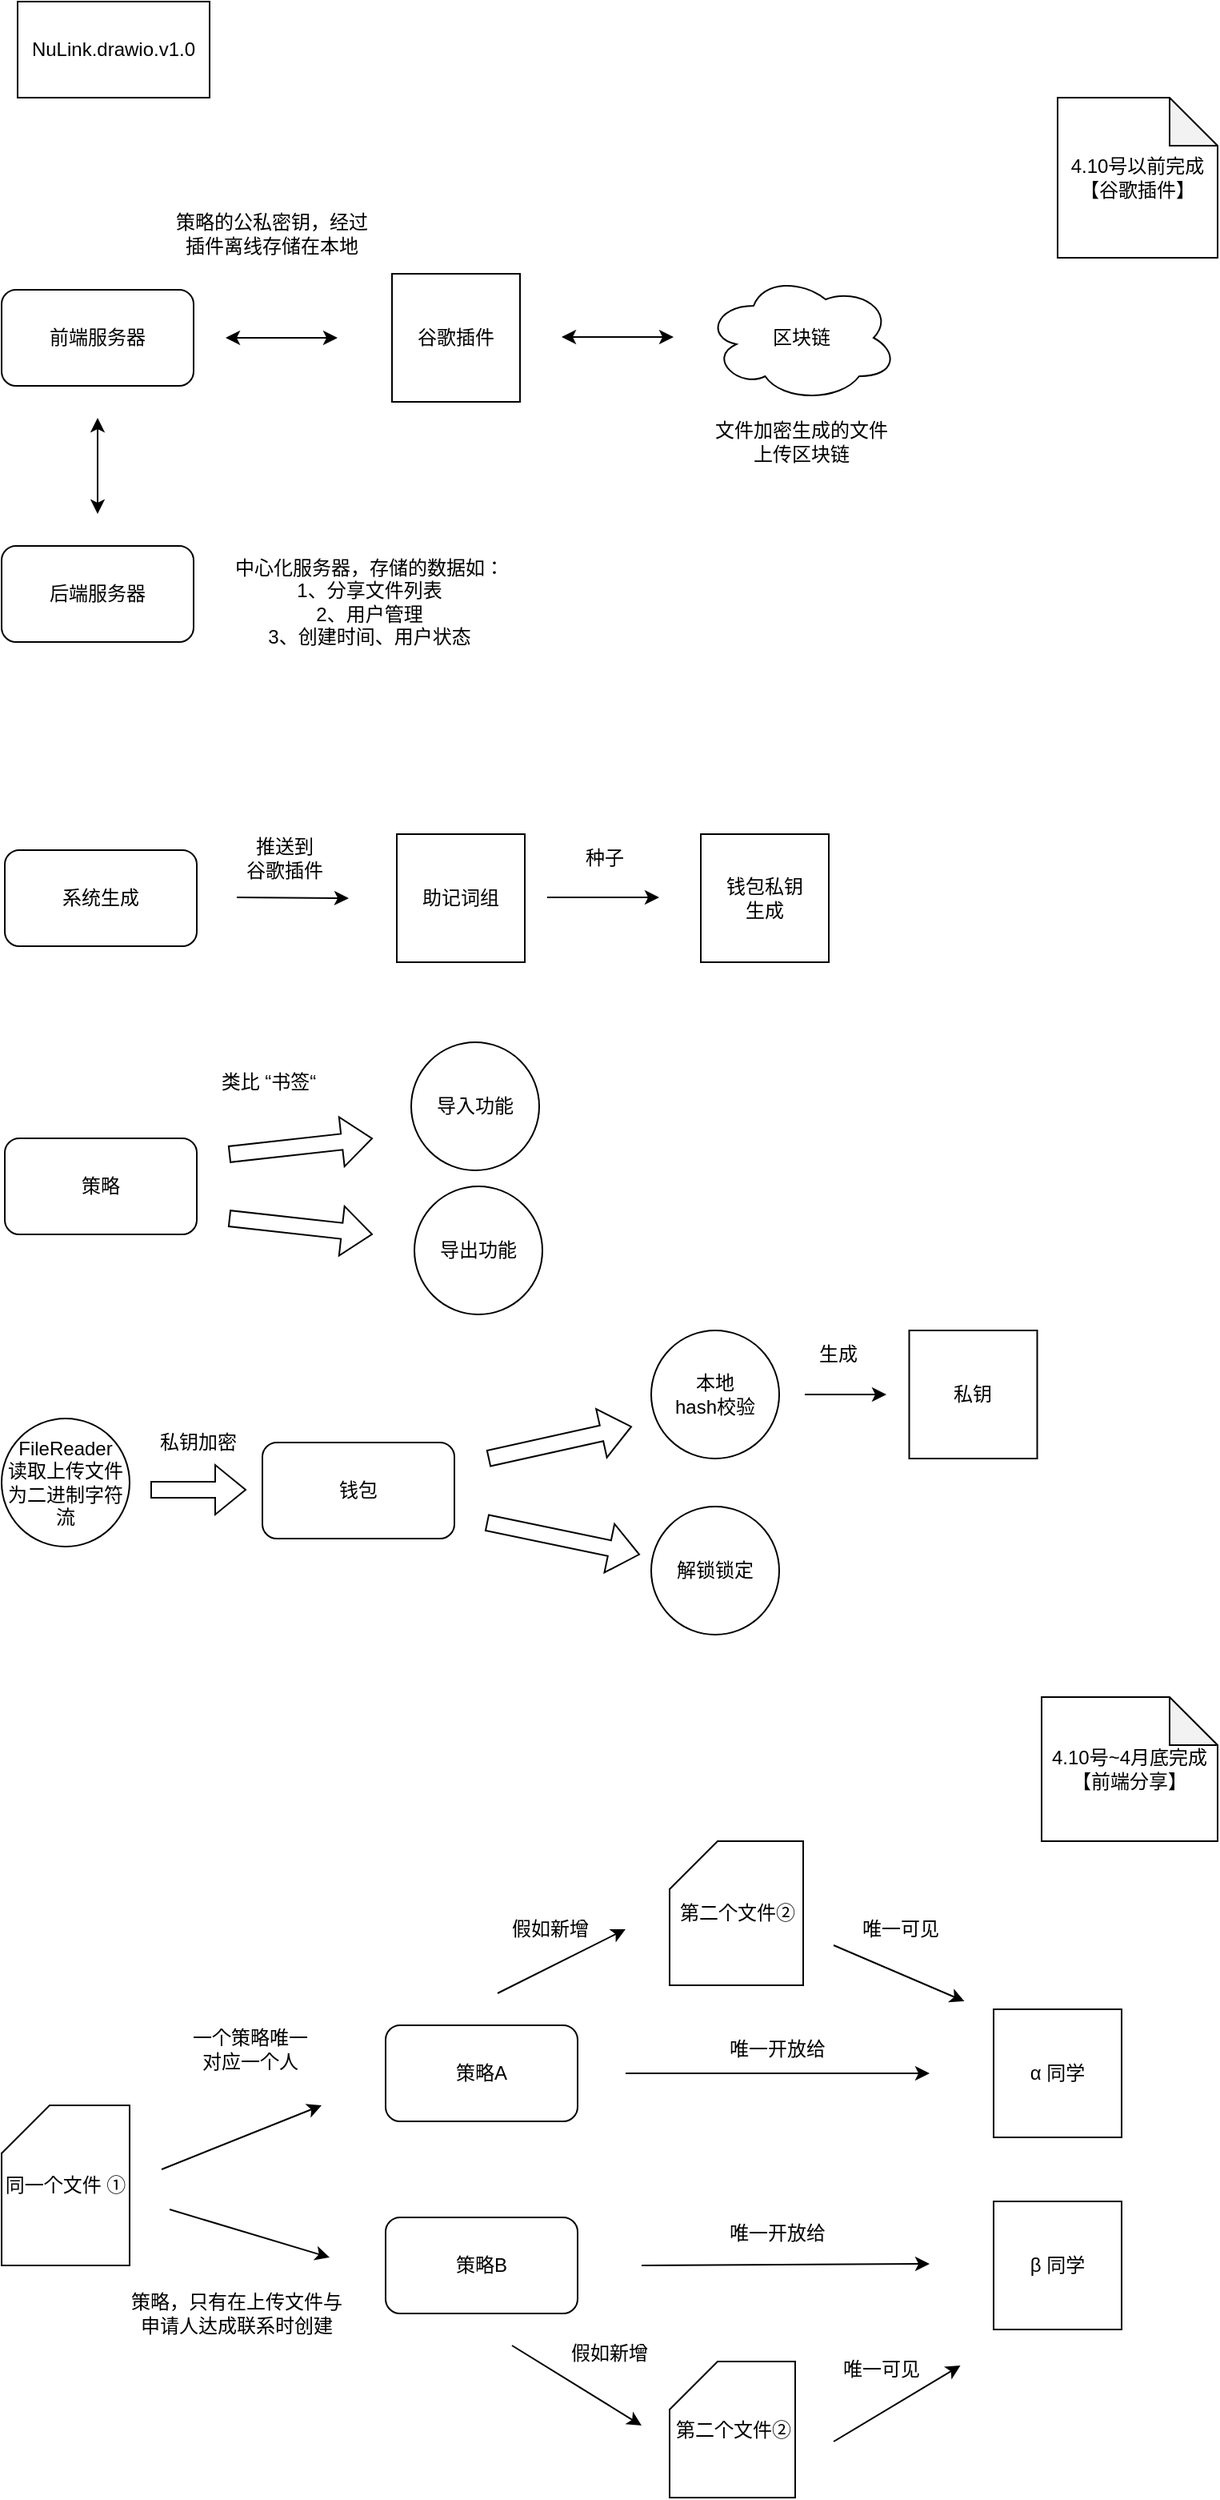 <mxfile version="17.2.3" type="github">
  <diagram id="Rfiw0JzNWFwcoG-SYALL" name="Page-1">
    <mxGraphModel dx="1694" dy="1033" grid="1" gridSize="10" guides="1" tooltips="1" connect="1" arrows="1" fold="1" page="1" pageScale="1" pageWidth="827" pageHeight="1169" math="0" shadow="0">
      <root>
        <mxCell id="0" />
        <mxCell id="1" parent="0" />
        <mxCell id="mvUg5sP5wKKFMvpWZlwc-2" value="前端服务器" style="rounded=1;whiteSpace=wrap;html=1;" vertex="1" parent="1">
          <mxGeometry x="40" y="200" width="120" height="60" as="geometry" />
        </mxCell>
        <mxCell id="mvUg5sP5wKKFMvpWZlwc-3" value="后端服务器" style="rounded=1;whiteSpace=wrap;html=1;" vertex="1" parent="1">
          <mxGeometry x="40" y="360" width="120" height="60" as="geometry" />
        </mxCell>
        <mxCell id="mvUg5sP5wKKFMvpWZlwc-4" value="谷歌插件" style="whiteSpace=wrap;html=1;aspect=fixed;" vertex="1" parent="1">
          <mxGeometry x="284" y="190" width="80" height="80" as="geometry" />
        </mxCell>
        <mxCell id="mvUg5sP5wKKFMvpWZlwc-5" value="区块链" style="ellipse;shape=cloud;whiteSpace=wrap;html=1;" vertex="1" parent="1">
          <mxGeometry x="480" y="190" width="120" height="80" as="geometry" />
        </mxCell>
        <mxCell id="mvUg5sP5wKKFMvpWZlwc-7" value="" style="endArrow=classic;startArrow=classic;html=1;rounded=0;" edge="1" parent="1">
          <mxGeometry width="50" height="50" relative="1" as="geometry">
            <mxPoint x="390" y="229.5" as="sourcePoint" />
            <mxPoint x="460" y="229.5" as="targetPoint" />
          </mxGeometry>
        </mxCell>
        <mxCell id="mvUg5sP5wKKFMvpWZlwc-8" value="" style="endArrow=classic;startArrow=classic;html=1;rounded=0;" edge="1" parent="1">
          <mxGeometry width="50" height="50" relative="1" as="geometry">
            <mxPoint x="180" y="230" as="sourcePoint" />
            <mxPoint x="250" y="230" as="targetPoint" />
          </mxGeometry>
        </mxCell>
        <mxCell id="mvUg5sP5wKKFMvpWZlwc-9" value="" style="endArrow=classic;startArrow=classic;html=1;rounded=0;" edge="1" parent="1">
          <mxGeometry width="50" height="50" relative="1" as="geometry">
            <mxPoint x="100" y="340" as="sourcePoint" />
            <mxPoint x="100" y="280" as="targetPoint" />
          </mxGeometry>
        </mxCell>
        <mxCell id="mvUg5sP5wKKFMvpWZlwc-10" value="中心化服务器，存储的数据如：&lt;br&gt;1、分享文件列表&lt;br&gt;2、用户管理&lt;br&gt;3、创建时间、用户状态" style="text;html=1;strokeColor=none;fillColor=none;align=center;verticalAlign=middle;whiteSpace=wrap;rounded=0;" vertex="1" parent="1">
          <mxGeometry x="170" y="350" width="200" height="90" as="geometry" />
        </mxCell>
        <mxCell id="mvUg5sP5wKKFMvpWZlwc-11" value="文件加密生成的文件上传区块链" style="text;html=1;strokeColor=none;fillColor=none;align=center;verticalAlign=middle;whiteSpace=wrap;rounded=0;" vertex="1" parent="1">
          <mxGeometry x="485" y="280" width="110" height="30" as="geometry" />
        </mxCell>
        <mxCell id="mvUg5sP5wKKFMvpWZlwc-12" value="4.10号以前完成&lt;br&gt;【谷歌插件】" style="shape=note;whiteSpace=wrap;html=1;backgroundOutline=1;darkOpacity=0.05;" vertex="1" parent="1">
          <mxGeometry x="700" y="80" width="100" height="100" as="geometry" />
        </mxCell>
        <mxCell id="mvUg5sP5wKKFMvpWZlwc-13" value="助记词组" style="whiteSpace=wrap;html=1;aspect=fixed;" vertex="1" parent="1">
          <mxGeometry x="287" y="540" width="80" height="80" as="geometry" />
        </mxCell>
        <mxCell id="mvUg5sP5wKKFMvpWZlwc-15" value="钱包私钥&lt;br&gt;生成" style="whiteSpace=wrap;html=1;aspect=fixed;" vertex="1" parent="1">
          <mxGeometry x="477" y="540" width="80" height="80" as="geometry" />
        </mxCell>
        <mxCell id="mvUg5sP5wKKFMvpWZlwc-16" value="" style="endArrow=classic;html=1;rounded=0;" edge="1" parent="1">
          <mxGeometry width="50" height="50" relative="1" as="geometry">
            <mxPoint x="187" y="579.5" as="sourcePoint" />
            <mxPoint x="257" y="580" as="targetPoint" />
          </mxGeometry>
        </mxCell>
        <mxCell id="mvUg5sP5wKKFMvpWZlwc-17" value="" style="endArrow=classic;html=1;rounded=0;" edge="1" parent="1">
          <mxGeometry width="50" height="50" relative="1" as="geometry">
            <mxPoint x="381" y="579.5" as="sourcePoint" />
            <mxPoint x="451" y="579.5" as="targetPoint" />
          </mxGeometry>
        </mxCell>
        <mxCell id="mvUg5sP5wKKFMvpWZlwc-19" value="种子" style="text;html=1;strokeColor=none;fillColor=none;align=center;verticalAlign=middle;whiteSpace=wrap;rounded=0;" vertex="1" parent="1">
          <mxGeometry x="387" y="540" width="60" height="30" as="geometry" />
        </mxCell>
        <mxCell id="mvUg5sP5wKKFMvpWZlwc-20" value="推送到&lt;br&gt;谷歌插件" style="text;html=1;strokeColor=none;fillColor=none;align=center;verticalAlign=middle;whiteSpace=wrap;rounded=0;" vertex="1" parent="1">
          <mxGeometry x="187" y="540" width="60" height="30" as="geometry" />
        </mxCell>
        <mxCell id="mvUg5sP5wKKFMvpWZlwc-21" value="策略的公私密钥，经过插件离线存储在本地" style="text;html=1;strokeColor=none;fillColor=none;align=center;verticalAlign=middle;whiteSpace=wrap;rounded=0;" vertex="1" parent="1">
          <mxGeometry x="147" y="140" width="124" height="50" as="geometry" />
        </mxCell>
        <mxCell id="mvUg5sP5wKKFMvpWZlwc-22" value="策略" style="rounded=1;whiteSpace=wrap;html=1;" vertex="1" parent="1">
          <mxGeometry x="42" y="730" width="120" height="60" as="geometry" />
        </mxCell>
        <mxCell id="mvUg5sP5wKKFMvpWZlwc-23" value="" style="shape=flexArrow;endArrow=classic;html=1;rounded=0;" edge="1" parent="1">
          <mxGeometry width="50" height="50" relative="1" as="geometry">
            <mxPoint x="182" y="740" as="sourcePoint" />
            <mxPoint x="272" y="730" as="targetPoint" />
          </mxGeometry>
        </mxCell>
        <mxCell id="mvUg5sP5wKKFMvpWZlwc-24" value="导入功能" style="ellipse;whiteSpace=wrap;html=1;aspect=fixed;" vertex="1" parent="1">
          <mxGeometry x="296" y="670" width="80" height="80" as="geometry" />
        </mxCell>
        <mxCell id="mvUg5sP5wKKFMvpWZlwc-25" value="导出功能" style="ellipse;whiteSpace=wrap;html=1;aspect=fixed;" vertex="1" parent="1">
          <mxGeometry x="298" y="760" width="80" height="80" as="geometry" />
        </mxCell>
        <mxCell id="mvUg5sP5wKKFMvpWZlwc-26" value="" style="shape=flexArrow;endArrow=classic;html=1;rounded=0;" edge="1" parent="1">
          <mxGeometry width="50" height="50" relative="1" as="geometry">
            <mxPoint x="182" y="780" as="sourcePoint" />
            <mxPoint x="272" y="790" as="targetPoint" />
          </mxGeometry>
        </mxCell>
        <mxCell id="mvUg5sP5wKKFMvpWZlwc-27" value="钱包" style="rounded=1;whiteSpace=wrap;html=1;" vertex="1" parent="1">
          <mxGeometry x="203" y="920" width="120" height="60" as="geometry" />
        </mxCell>
        <mxCell id="mvUg5sP5wKKFMvpWZlwc-28" value="" style="shape=flexArrow;endArrow=classic;html=1;rounded=0;" edge="1" parent="1">
          <mxGeometry width="50" height="50" relative="1" as="geometry">
            <mxPoint x="344" y="930" as="sourcePoint" />
            <mxPoint x="434" y="910" as="targetPoint" />
          </mxGeometry>
        </mxCell>
        <mxCell id="mvUg5sP5wKKFMvpWZlwc-29" value="解锁锁定" style="ellipse;whiteSpace=wrap;html=1;aspect=fixed;" vertex="1" parent="1">
          <mxGeometry x="446" y="960" width="80" height="80" as="geometry" />
        </mxCell>
        <mxCell id="mvUg5sP5wKKFMvpWZlwc-30" value="" style="shape=flexArrow;endArrow=classic;html=1;rounded=0;" edge="1" parent="1">
          <mxGeometry width="50" height="50" relative="1" as="geometry">
            <mxPoint x="343" y="970" as="sourcePoint" />
            <mxPoint x="439" y="990" as="targetPoint" />
          </mxGeometry>
        </mxCell>
        <mxCell id="mvUg5sP5wKKFMvpWZlwc-31" value="本地&lt;br&gt;hash校验" style="ellipse;whiteSpace=wrap;html=1;aspect=fixed;" vertex="1" parent="1">
          <mxGeometry x="446" y="850" width="80" height="80" as="geometry" />
        </mxCell>
        <mxCell id="mvUg5sP5wKKFMvpWZlwc-32" value="私钥" style="whiteSpace=wrap;html=1;aspect=fixed;" vertex="1" parent="1">
          <mxGeometry x="607.25" y="850" width="80" height="80" as="geometry" />
        </mxCell>
        <mxCell id="mvUg5sP5wKKFMvpWZlwc-33" value="" style="endArrow=classic;html=1;rounded=0;" edge="1" parent="1">
          <mxGeometry width="50" height="50" relative="1" as="geometry">
            <mxPoint x="542" y="890" as="sourcePoint" />
            <mxPoint x="593" y="890" as="targetPoint" />
            <Array as="points">
              <mxPoint x="582" y="890" />
            </Array>
          </mxGeometry>
        </mxCell>
        <mxCell id="mvUg5sP5wKKFMvpWZlwc-34" value="生成" style="text;html=1;strokeColor=none;fillColor=none;align=center;verticalAlign=middle;whiteSpace=wrap;rounded=0;" vertex="1" parent="1">
          <mxGeometry x="533" y="850" width="60" height="30" as="geometry" />
        </mxCell>
        <mxCell id="mvUg5sP5wKKFMvpWZlwc-35" value="类比 “书签“" style="text;html=1;strokeColor=none;fillColor=none;align=center;verticalAlign=middle;whiteSpace=wrap;rounded=0;" vertex="1" parent="1">
          <mxGeometry x="172" y="680" width="70" height="30" as="geometry" />
        </mxCell>
        <mxCell id="mvUg5sP5wKKFMvpWZlwc-36" value="系统生成" style="rounded=1;whiteSpace=wrap;html=1;" vertex="1" parent="1">
          <mxGeometry x="42" y="550" width="120" height="60" as="geometry" />
        </mxCell>
        <mxCell id="mvUg5sP5wKKFMvpWZlwc-37" value="策略A" style="rounded=1;whiteSpace=wrap;html=1;" vertex="1" parent="1">
          <mxGeometry x="280" y="1284" width="120" height="60" as="geometry" />
        </mxCell>
        <mxCell id="mvUg5sP5wKKFMvpWZlwc-38" value="4.10号~4月底完成&lt;br&gt;【前端分享】" style="shape=note;whiteSpace=wrap;html=1;backgroundOutline=1;darkOpacity=0.05;" vertex="1" parent="1">
          <mxGeometry x="690" y="1079" width="110" height="90" as="geometry" />
        </mxCell>
        <mxCell id="mvUg5sP5wKKFMvpWZlwc-39" value="策略B" style="rounded=1;whiteSpace=wrap;html=1;" vertex="1" parent="1">
          <mxGeometry x="280" y="1404" width="120" height="60" as="geometry" />
        </mxCell>
        <mxCell id="mvUg5sP5wKKFMvpWZlwc-41" value="同一个文件 ①" style="shape=card;whiteSpace=wrap;html=1;" vertex="1" parent="1">
          <mxGeometry x="40" y="1334" width="80" height="100" as="geometry" />
        </mxCell>
        <mxCell id="mvUg5sP5wKKFMvpWZlwc-42" value="" style="endArrow=classic;html=1;rounded=0;" edge="1" parent="1">
          <mxGeometry width="50" height="50" relative="1" as="geometry">
            <mxPoint x="140" y="1374" as="sourcePoint" />
            <mxPoint x="240" y="1334" as="targetPoint" />
          </mxGeometry>
        </mxCell>
        <mxCell id="mvUg5sP5wKKFMvpWZlwc-43" value="" style="endArrow=classic;html=1;rounded=0;" edge="1" parent="1">
          <mxGeometry width="50" height="50" relative="1" as="geometry">
            <mxPoint x="145" y="1399" as="sourcePoint" />
            <mxPoint x="245" y="1429" as="targetPoint" />
          </mxGeometry>
        </mxCell>
        <mxCell id="mvUg5sP5wKKFMvpWZlwc-45" value="" style="endArrow=classic;html=1;rounded=0;" edge="1" parent="1">
          <mxGeometry width="50" height="50" relative="1" as="geometry">
            <mxPoint x="430" y="1314" as="sourcePoint" />
            <mxPoint x="620" y="1314" as="targetPoint" />
          </mxGeometry>
        </mxCell>
        <mxCell id="mvUg5sP5wKKFMvpWZlwc-46" value="" style="endArrow=classic;html=1;rounded=0;" edge="1" parent="1">
          <mxGeometry width="50" height="50" relative="1" as="geometry">
            <mxPoint x="440" y="1434" as="sourcePoint" />
            <mxPoint x="620" y="1433" as="targetPoint" />
          </mxGeometry>
        </mxCell>
        <mxCell id="mvUg5sP5wKKFMvpWZlwc-47" value="α 同学" style="whiteSpace=wrap;html=1;aspect=fixed;" vertex="1" parent="1">
          <mxGeometry x="660" y="1274" width="80" height="80" as="geometry" />
        </mxCell>
        <mxCell id="mvUg5sP5wKKFMvpWZlwc-48" value="β 同学" style="whiteSpace=wrap;html=1;aspect=fixed;" vertex="1" parent="1">
          <mxGeometry x="660" y="1394" width="80" height="80" as="geometry" />
        </mxCell>
        <mxCell id="mvUg5sP5wKKFMvpWZlwc-49" value="第二个文件②" style="shape=card;whiteSpace=wrap;html=1;" vertex="1" parent="1">
          <mxGeometry x="457.5" y="1169" width="83.5" height="90" as="geometry" />
        </mxCell>
        <mxCell id="mvUg5sP5wKKFMvpWZlwc-50" value="第二个文件②" style="shape=card;whiteSpace=wrap;html=1;" vertex="1" parent="1">
          <mxGeometry x="457.5" y="1494" width="78.5" height="85" as="geometry" />
        </mxCell>
        <mxCell id="mvUg5sP5wKKFMvpWZlwc-51" value="" style="endArrow=classic;html=1;rounded=0;" edge="1" parent="1">
          <mxGeometry width="50" height="50" relative="1" as="geometry">
            <mxPoint x="350" y="1264" as="sourcePoint" />
            <mxPoint x="430" y="1224" as="targetPoint" />
          </mxGeometry>
        </mxCell>
        <mxCell id="mvUg5sP5wKKFMvpWZlwc-52" value="唯一开放给" style="text;html=1;strokeColor=none;fillColor=none;align=center;verticalAlign=middle;whiteSpace=wrap;rounded=0;" vertex="1" parent="1">
          <mxGeometry x="480" y="1284" width="90" height="30" as="geometry" />
        </mxCell>
        <mxCell id="mvUg5sP5wKKFMvpWZlwc-53" value="唯一开放给" style="text;html=1;strokeColor=none;fillColor=none;align=center;verticalAlign=middle;whiteSpace=wrap;rounded=0;" vertex="1" parent="1">
          <mxGeometry x="480" y="1399" width="90" height="30" as="geometry" />
        </mxCell>
        <mxCell id="mvUg5sP5wKKFMvpWZlwc-54" value="" style="endArrow=classic;html=1;rounded=0;" edge="1" parent="1">
          <mxGeometry width="50" height="50" relative="1" as="geometry">
            <mxPoint x="359" y="1484" as="sourcePoint" />
            <mxPoint x="440" y="1534" as="targetPoint" />
          </mxGeometry>
        </mxCell>
        <mxCell id="mvUg5sP5wKKFMvpWZlwc-56" value="假如新增" style="text;html=1;strokeColor=none;fillColor=none;align=center;verticalAlign=middle;whiteSpace=wrap;rounded=0;" vertex="1" parent="1">
          <mxGeometry x="353.25" y="1209" width="60" height="30" as="geometry" />
        </mxCell>
        <mxCell id="mvUg5sP5wKKFMvpWZlwc-57" value="假如新增" style="text;html=1;strokeColor=none;fillColor=none;align=center;verticalAlign=middle;whiteSpace=wrap;rounded=0;" vertex="1" parent="1">
          <mxGeometry x="390" y="1474" width="60" height="30" as="geometry" />
        </mxCell>
        <mxCell id="mvUg5sP5wKKFMvpWZlwc-61" value="" style="endArrow=classic;html=1;rounded=0;" edge="1" parent="1">
          <mxGeometry width="50" height="50" relative="1" as="geometry">
            <mxPoint x="560" y="1234" as="sourcePoint" />
            <mxPoint x="641.75" y="1269" as="targetPoint" />
          </mxGeometry>
        </mxCell>
        <mxCell id="mvUg5sP5wKKFMvpWZlwc-62" value="唯一可见" style="text;html=1;strokeColor=none;fillColor=none;align=center;verticalAlign=middle;whiteSpace=wrap;rounded=0;" vertex="1" parent="1">
          <mxGeometry x="571.75" y="1209" width="60" height="30" as="geometry" />
        </mxCell>
        <mxCell id="mvUg5sP5wKKFMvpWZlwc-63" value="" style="endArrow=classic;html=1;rounded=0;" edge="1" parent="1">
          <mxGeometry width="50" height="50" relative="1" as="geometry">
            <mxPoint x="560" y="1544" as="sourcePoint" />
            <mxPoint x="639.25" y="1496.5" as="targetPoint" />
          </mxGeometry>
        </mxCell>
        <mxCell id="mvUg5sP5wKKFMvpWZlwc-64" value="唯一可见" style="text;html=1;strokeColor=none;fillColor=none;align=center;verticalAlign=middle;whiteSpace=wrap;rounded=0;" vertex="1" parent="1">
          <mxGeometry x="560" y="1484" width="60" height="30" as="geometry" />
        </mxCell>
        <mxCell id="mvUg5sP5wKKFMvpWZlwc-67" style="edgeStyle=orthogonalEdgeStyle;rounded=0;orthogonalLoop=1;jettySize=auto;html=1;exitX=0.5;exitY=1;exitDx=0;exitDy=0;" edge="1" parent="1" source="mvUg5sP5wKKFMvpWZlwc-57" target="mvUg5sP5wKKFMvpWZlwc-57">
          <mxGeometry relative="1" as="geometry" />
        </mxCell>
        <mxCell id="mvUg5sP5wKKFMvpWZlwc-69" value="一个策略唯一&lt;br&gt;对应一个人" style="text;html=1;strokeColor=none;fillColor=none;align=center;verticalAlign=middle;whiteSpace=wrap;rounded=0;" vertex="1" parent="1">
          <mxGeometry x="132.5" y="1284" width="125" height="30" as="geometry" />
        </mxCell>
        <mxCell id="mvUg5sP5wKKFMvpWZlwc-71" value="策略，只有在上传文件与申请人达成联系时创建" style="text;html=1;strokeColor=none;fillColor=none;align=center;verticalAlign=middle;whiteSpace=wrap;rounded=0;" vertex="1" parent="1">
          <mxGeometry x="116" y="1434" width="141.5" height="60" as="geometry" />
        </mxCell>
        <mxCell id="mvUg5sP5wKKFMvpWZlwc-73" value="FileReader&lt;br&gt;读取上传文件为二进制字符流" style="ellipse;whiteSpace=wrap;html=1;aspect=fixed;" vertex="1" parent="1">
          <mxGeometry x="40" y="905" width="80" height="80" as="geometry" />
        </mxCell>
        <mxCell id="mvUg5sP5wKKFMvpWZlwc-75" value="私钥加密" style="text;html=1;strokeColor=none;fillColor=none;align=center;verticalAlign=middle;whiteSpace=wrap;rounded=0;" vertex="1" parent="1">
          <mxGeometry x="133" y="905" width="60" height="30" as="geometry" />
        </mxCell>
        <mxCell id="mvUg5sP5wKKFMvpWZlwc-77" value="" style="shape=flexArrow;endArrow=classic;html=1;rounded=0;" edge="1" parent="1">
          <mxGeometry width="50" height="50" relative="1" as="geometry">
            <mxPoint x="133" y="949.5" as="sourcePoint" />
            <mxPoint x="193" y="949.5" as="targetPoint" />
          </mxGeometry>
        </mxCell>
        <mxCell id="mvUg5sP5wKKFMvpWZlwc-78" value="NuLink.drawio.v1.0" style="rounded=0;whiteSpace=wrap;html=1;" vertex="1" parent="1">
          <mxGeometry x="50" y="20" width="120" height="60" as="geometry" />
        </mxCell>
      </root>
    </mxGraphModel>
  </diagram>
</mxfile>
